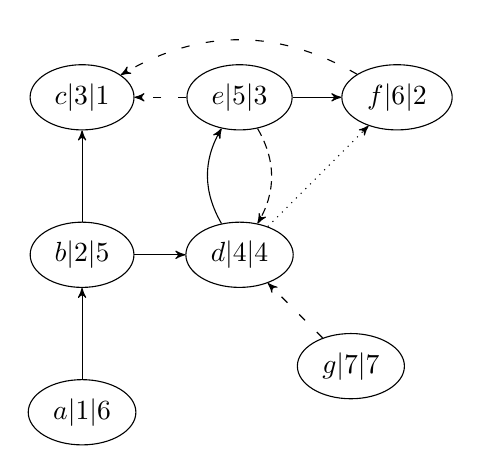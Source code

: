 \begin{tikzpicture}[->,>=stealth', every node/.style={draw, ellipse}, node distance=2cm]
	\node (a) {$a|1|6$};
	\node (b) [above of=a] {$b|2|5$};
	\node (c) [above of=b] {$c|3|1$};
	\node (d) [right of=b] {$d|4|4$};
	\node (e) [above of=d] {$e|5|3$};
	\node (f) [right of=e] {$f|6|2$};
	\node (g) [below right of=d] {$g|7|7$};
	
	\path[draw] 
		(a) edge (b)
		(b) edge (c)
		(b) edge (d)
		(d) edge[bend left] (e)
		(e) edge (f);
		
	\path[draw, dotted]
		(d) edge (f);
	
	\path[draw, densely dashed]
		(e) edge[bend left] (d);
		
	\path[draw, loosely dashed]
		(e) edge (c)
		(f) edge[bend right] (c)
		(g) edge (d);
\end{tikzpicture}
